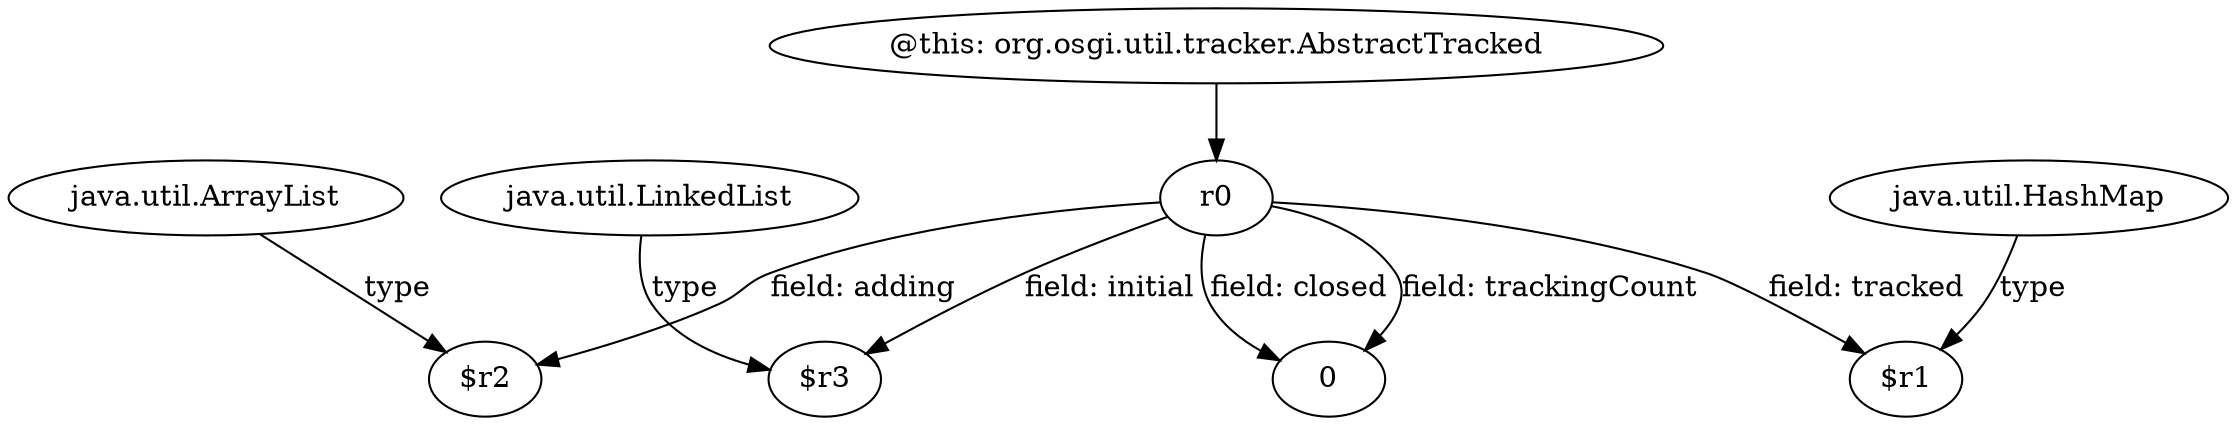 digraph g {
0[label="java.util.ArrayList"]
1[label="$r2"]
0->1[label="type"]
2[label="r0"]
2->1[label="field: adding"]
3[label="$r3"]
2->3[label="field: initial"]
4[label="0"]
2->4[label="field: trackingCount"]
2->4[label="field: closed"]
5[label="java.util.LinkedList"]
5->3[label="type"]
6[label="$r1"]
2->6[label="field: tracked"]
7[label="@this: org.osgi.util.tracker.AbstractTracked"]
7->2[label=""]
8[label="java.util.HashMap"]
8->6[label="type"]
}